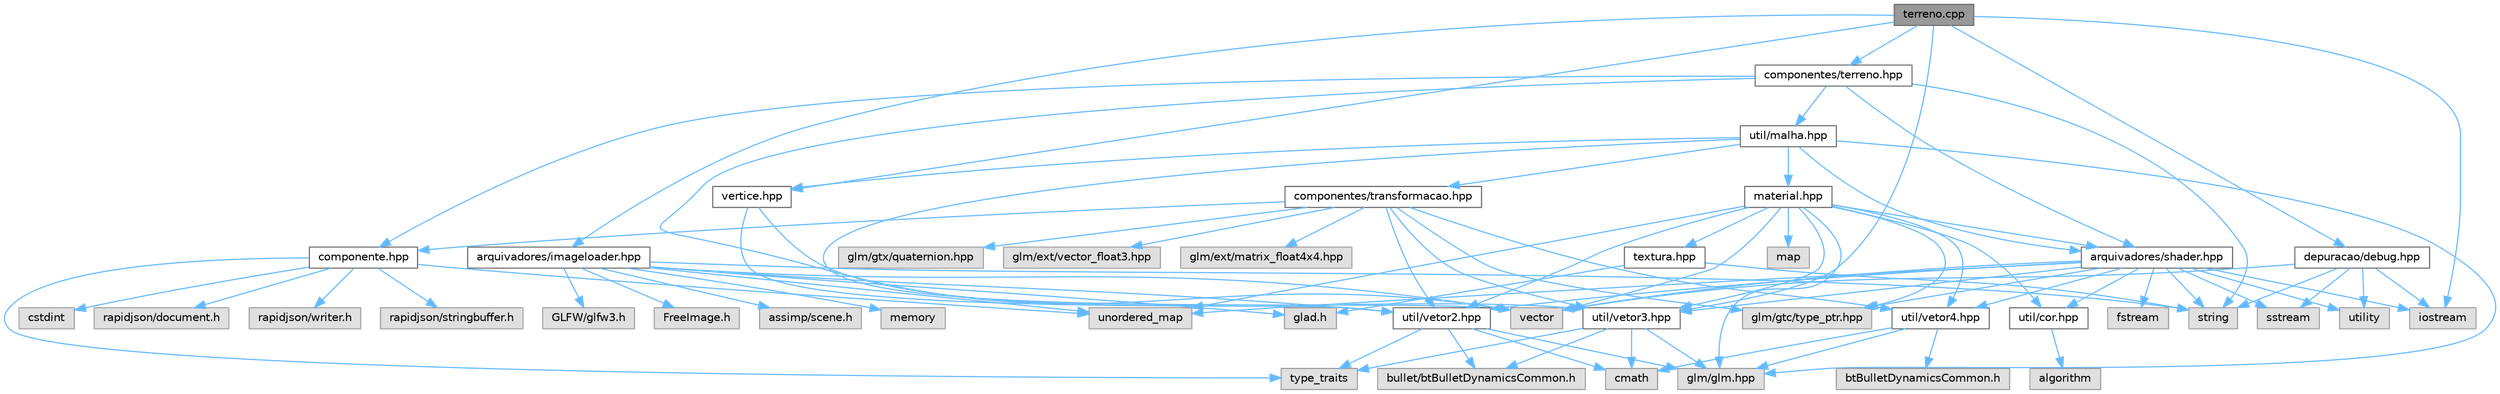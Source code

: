 digraph "terreno.cpp"
{
 // LATEX_PDF_SIZE
  bgcolor="transparent";
  edge [fontname=Helvetica,fontsize=10,labelfontname=Helvetica,labelfontsize=10];
  node [fontname=Helvetica,fontsize=10,shape=box,height=0.2,width=0.4];
  Node1 [id="Node000001",label="terreno.cpp",height=0.2,width=0.4,color="gray40", fillcolor="grey60", style="filled", fontcolor="black",tooltip=" "];
  Node1 -> Node2 [id="edge1_Node000001_Node000002",color="steelblue1",style="solid",tooltip=" "];
  Node2 [id="Node000002",label="componentes/terreno.hpp",height=0.2,width=0.4,color="grey40", fillcolor="white", style="filled",URL="$terreno_8hpp.html",tooltip=" "];
  Node2 -> Node3 [id="edge2_Node000002_Node000003",color="steelblue1",style="solid",tooltip=" "];
  Node3 [id="Node000003",label="vector",height=0.2,width=0.4,color="grey60", fillcolor="#E0E0E0", style="filled",tooltip=" "];
  Node2 -> Node4 [id="edge3_Node000002_Node000004",color="steelblue1",style="solid",tooltip=" "];
  Node4 [id="Node000004",label="string",height=0.2,width=0.4,color="grey60", fillcolor="#E0E0E0", style="filled",tooltip=" "];
  Node2 -> Node5 [id="edge4_Node000002_Node000005",color="steelblue1",style="solid",tooltip=" "];
  Node5 [id="Node000005",label="componente.hpp",height=0.2,width=0.4,color="grey40", fillcolor="white", style="filled",URL="$componente_8hpp.html",tooltip="Estrutura base para componetes."];
  Node5 -> Node6 [id="edge5_Node000005_Node000006",color="steelblue1",style="solid",tooltip=" "];
  Node6 [id="Node000006",label="unordered_map",height=0.2,width=0.4,color="grey60", fillcolor="#E0E0E0", style="filled",tooltip=" "];
  Node5 -> Node7 [id="edge6_Node000005_Node000007",color="steelblue1",style="solid",tooltip=" "];
  Node7 [id="Node000007",label="cstdint",height=0.2,width=0.4,color="grey60", fillcolor="#E0E0E0", style="filled",tooltip=" "];
  Node5 -> Node8 [id="edge7_Node000005_Node000008",color="steelblue1",style="solid",tooltip=" "];
  Node8 [id="Node000008",label="type_traits",height=0.2,width=0.4,color="grey60", fillcolor="#E0E0E0", style="filled",tooltip=" "];
  Node5 -> Node9 [id="edge8_Node000005_Node000009",color="steelblue1",style="solid",tooltip=" "];
  Node9 [id="Node000009",label="rapidjson/document.h",height=0.2,width=0.4,color="grey60", fillcolor="#E0E0E0", style="filled",tooltip=" "];
  Node5 -> Node10 [id="edge9_Node000005_Node000010",color="steelblue1",style="solid",tooltip=" "];
  Node10 [id="Node000010",label="rapidjson/writer.h",height=0.2,width=0.4,color="grey60", fillcolor="#E0E0E0", style="filled",tooltip=" "];
  Node5 -> Node11 [id="edge10_Node000005_Node000011",color="steelblue1",style="solid",tooltip=" "];
  Node11 [id="Node000011",label="rapidjson/stringbuffer.h",height=0.2,width=0.4,color="grey60", fillcolor="#E0E0E0", style="filled",tooltip=" "];
  Node2 -> Node12 [id="edge11_Node000002_Node000012",color="steelblue1",style="solid",tooltip=" "];
  Node12 [id="Node000012",label="util/malha.hpp",height=0.2,width=0.4,color="grey40", fillcolor="white", style="filled",URL="$malha_8hpp.html",tooltip=" "];
  Node12 -> Node3 [id="edge12_Node000012_Node000003",color="steelblue1",style="solid",tooltip=" "];
  Node12 -> Node13 [id="edge13_Node000012_Node000013",color="steelblue1",style="solid",tooltip=" "];
  Node13 [id="Node000013",label="glm/glm.hpp",height=0.2,width=0.4,color="grey60", fillcolor="#E0E0E0", style="filled",tooltip=" "];
  Node12 -> Node14 [id="edge14_Node000012_Node000014",color="steelblue1",style="solid",tooltip=" "];
  Node14 [id="Node000014",label="material.hpp",height=0.2,width=0.4,color="grey40", fillcolor="white", style="filled",URL="$material_8hpp.html",tooltip=" "];
  Node14 -> Node6 [id="edge15_Node000014_Node000006",color="steelblue1",style="solid",tooltip=" "];
  Node14 -> Node3 [id="edge16_Node000014_Node000003",color="steelblue1",style="solid",tooltip=" "];
  Node14 -> Node15 [id="edge17_Node000014_Node000015",color="steelblue1",style="solid",tooltip=" "];
  Node15 [id="Node000015",label="map",height=0.2,width=0.4,color="grey60", fillcolor="#E0E0E0", style="filled",tooltip=" "];
  Node14 -> Node16 [id="edge18_Node000014_Node000016",color="steelblue1",style="solid",tooltip=" "];
  Node16 [id="Node000016",label="arquivadores/shader.hpp",height=0.2,width=0.4,color="grey40", fillcolor="white", style="filled",URL="$shader_8hpp.html",tooltip="Gerencia os shaders GLSL."];
  Node16 -> Node4 [id="edge19_Node000016_Node000004",color="steelblue1",style="solid",tooltip=" "];
  Node16 -> Node17 [id="edge20_Node000016_Node000017",color="steelblue1",style="solid",tooltip=" "];
  Node17 [id="Node000017",label="fstream",height=0.2,width=0.4,color="grey60", fillcolor="#E0E0E0", style="filled",tooltip=" "];
  Node16 -> Node18 [id="edge21_Node000016_Node000018",color="steelblue1",style="solid",tooltip=" "];
  Node18 [id="Node000018",label="sstream",height=0.2,width=0.4,color="grey60", fillcolor="#E0E0E0", style="filled",tooltip=" "];
  Node16 -> Node19 [id="edge22_Node000016_Node000019",color="steelblue1",style="solid",tooltip=" "];
  Node19 [id="Node000019",label="iostream",height=0.2,width=0.4,color="grey60", fillcolor="#E0E0E0", style="filled",tooltip=" "];
  Node16 -> Node3 [id="edge23_Node000016_Node000003",color="steelblue1",style="solid",tooltip=" "];
  Node16 -> Node20 [id="edge24_Node000016_Node000020",color="steelblue1",style="solid",tooltip=" "];
  Node20 [id="Node000020",label="utility",height=0.2,width=0.4,color="grey60", fillcolor="#E0E0E0", style="filled",tooltip=" "];
  Node16 -> Node6 [id="edge25_Node000016_Node000006",color="steelblue1",style="solid",tooltip=" "];
  Node16 -> Node21 [id="edge26_Node000016_Node000021",color="steelblue1",style="solid",tooltip=" "];
  Node21 [id="Node000021",label="glm/gtc/type_ptr.hpp",height=0.2,width=0.4,color="grey60", fillcolor="#E0E0E0", style="filled",tooltip=" "];
  Node16 -> Node22 [id="edge27_Node000016_Node000022",color="steelblue1",style="solid",tooltip=" "];
  Node22 [id="Node000022",label="util/vetor4.hpp",height=0.2,width=0.4,color="grey40", fillcolor="white", style="filled",URL="$vetor4_8hpp.html",tooltip=" "];
  Node22 -> Node23 [id="edge28_Node000022_Node000023",color="steelblue1",style="solid",tooltip=" "];
  Node23 [id="Node000023",label="cmath",height=0.2,width=0.4,color="grey60", fillcolor="#E0E0E0", style="filled",tooltip=" "];
  Node22 -> Node13 [id="edge29_Node000022_Node000013",color="steelblue1",style="solid",tooltip=" "];
  Node22 -> Node24 [id="edge30_Node000022_Node000024",color="steelblue1",style="solid",tooltip=" "];
  Node24 [id="Node000024",label="btBulletDynamicsCommon.h",height=0.2,width=0.4,color="grey60", fillcolor="#E0E0E0", style="filled",tooltip=" "];
  Node16 -> Node25 [id="edge31_Node000016_Node000025",color="steelblue1",style="solid",tooltip=" "];
  Node25 [id="Node000025",label="util/vetor2.hpp",height=0.2,width=0.4,color="grey40", fillcolor="white", style="filled",URL="$vetor2_8hpp.html",tooltip=" "];
  Node25 -> Node23 [id="edge32_Node000025_Node000023",color="steelblue1",style="solid",tooltip=" "];
  Node25 -> Node8 [id="edge33_Node000025_Node000008",color="steelblue1",style="solid",tooltip=" "];
  Node25 -> Node26 [id="edge34_Node000025_Node000026",color="steelblue1",style="solid",tooltip=" "];
  Node26 [id="Node000026",label="bullet/btBulletDynamicsCommon.h",height=0.2,width=0.4,color="grey60", fillcolor="#E0E0E0", style="filled",tooltip=" "];
  Node25 -> Node13 [id="edge35_Node000025_Node000013",color="steelblue1",style="solid",tooltip=" "];
  Node16 -> Node27 [id="edge36_Node000016_Node000027",color="steelblue1",style="solid",tooltip=" "];
  Node27 [id="Node000027",label="util/vetor3.hpp",height=0.2,width=0.4,color="grey40", fillcolor="white", style="filled",URL="$vetor3_8hpp.html",tooltip=" "];
  Node27 -> Node23 [id="edge37_Node000027_Node000023",color="steelblue1",style="solid",tooltip=" "];
  Node27 -> Node8 [id="edge38_Node000027_Node000008",color="steelblue1",style="solid",tooltip=" "];
  Node27 -> Node26 [id="edge39_Node000027_Node000026",color="steelblue1",style="solid",tooltip=" "];
  Node27 -> Node13 [id="edge40_Node000027_Node000013",color="steelblue1",style="solid",tooltip=" "];
  Node16 -> Node28 [id="edge41_Node000016_Node000028",color="steelblue1",style="solid",tooltip=" "];
  Node28 [id="Node000028",label="util/cor.hpp",height=0.2,width=0.4,color="grey40", fillcolor="white", style="filled",URL="$cor_8hpp.html",tooltip=" "];
  Node28 -> Node29 [id="edge42_Node000028_Node000029",color="steelblue1",style="solid",tooltip=" "];
  Node29 [id="Node000029",label="algorithm",height=0.2,width=0.4,color="grey60", fillcolor="#E0E0E0", style="filled",tooltip=" "];
  Node14 -> Node30 [id="edge43_Node000014_Node000030",color="steelblue1",style="solid",tooltip=" "];
  Node30 [id="Node000030",label="textura.hpp",height=0.2,width=0.4,color="grey40", fillcolor="white", style="filled",URL="$textura_8hpp.html",tooltip=" "];
  Node30 -> Node4 [id="edge44_Node000030_Node000004",color="steelblue1",style="solid",tooltip=" "];
  Node30 -> Node31 [id="edge45_Node000030_Node000031",color="steelblue1",style="solid",tooltip=" "];
  Node31 [id="Node000031",label="glad.h",height=0.2,width=0.4,color="grey60", fillcolor="#E0E0E0", style="filled",tooltip=" "];
  Node14 -> Node25 [id="edge46_Node000014_Node000025",color="steelblue1",style="solid",tooltip=" "];
  Node14 -> Node27 [id="edge47_Node000014_Node000027",color="steelblue1",style="solid",tooltip=" "];
  Node14 -> Node22 [id="edge48_Node000014_Node000022",color="steelblue1",style="solid",tooltip=" "];
  Node14 -> Node13 [id="edge49_Node000014_Node000013",color="steelblue1",style="solid",tooltip=" "];
  Node14 -> Node21 [id="edge50_Node000014_Node000021",color="steelblue1",style="solid",tooltip=" "];
  Node14 -> Node28 [id="edge51_Node000014_Node000028",color="steelblue1",style="solid",tooltip=" "];
  Node12 -> Node32 [id="edge52_Node000012_Node000032",color="steelblue1",style="solid",tooltip=" "];
  Node32 [id="Node000032",label="vertice.hpp",height=0.2,width=0.4,color="grey40", fillcolor="white", style="filled",URL="$vertice_8hpp.html",tooltip=" "];
  Node32 -> Node25 [id="edge53_Node000032_Node000025",color="steelblue1",style="solid",tooltip=" "];
  Node32 -> Node27 [id="edge54_Node000032_Node000027",color="steelblue1",style="solid",tooltip=" "];
  Node12 -> Node33 [id="edge55_Node000012_Node000033",color="steelblue1",style="solid",tooltip=" "];
  Node33 [id="Node000033",label="componentes/transformacao.hpp",height=0.2,width=0.4,color="grey40", fillcolor="white", style="filled",URL="$transformacao_8hpp.html",tooltip="Calcula a mtriz de modelo para um objeto 3d qualquer."];
  Node33 -> Node5 [id="edge56_Node000033_Node000005",color="steelblue1",style="solid",tooltip=" "];
  Node33 -> Node25 [id="edge57_Node000033_Node000025",color="steelblue1",style="solid",tooltip=" "];
  Node33 -> Node27 [id="edge58_Node000033_Node000027",color="steelblue1",style="solid",tooltip=" "];
  Node33 -> Node22 [id="edge59_Node000033_Node000022",color="steelblue1",style="solid",tooltip=" "];
  Node33 -> Node34 [id="edge60_Node000033_Node000034",color="steelblue1",style="solid",tooltip=" "];
  Node34 [id="Node000034",label="glm/ext/vector_float3.hpp",height=0.2,width=0.4,color="grey60", fillcolor="#E0E0E0", style="filled",tooltip=" "];
  Node33 -> Node35 [id="edge61_Node000033_Node000035",color="steelblue1",style="solid",tooltip=" "];
  Node35 [id="Node000035",label="glm/ext/matrix_float4x4.hpp",height=0.2,width=0.4,color="grey60", fillcolor="#E0E0E0", style="filled",tooltip=" "];
  Node33 -> Node21 [id="edge62_Node000033_Node000021",color="steelblue1",style="solid",tooltip=" "];
  Node33 -> Node36 [id="edge63_Node000033_Node000036",color="steelblue1",style="solid",tooltip=" "];
  Node36 [id="Node000036",label="glm/gtx/quaternion.hpp",height=0.2,width=0.4,color="grey60", fillcolor="#E0E0E0", style="filled",tooltip=" "];
  Node12 -> Node16 [id="edge64_Node000012_Node000016",color="steelblue1",style="solid",tooltip=" "];
  Node2 -> Node16 [id="edge65_Node000002_Node000016",color="steelblue1",style="solid",tooltip=" "];
  Node1 -> Node37 [id="edge66_Node000001_Node000037",color="steelblue1",style="solid",tooltip=" "];
  Node37 [id="Node000037",label="arquivadores/imageloader.hpp",height=0.2,width=0.4,color="grey40", fillcolor="white", style="filled",URL="$imageloader_8hpp.html",tooltip=" "];
  Node37 -> Node31 [id="edge67_Node000037_Node000031",color="steelblue1",style="solid",tooltip=" "];
  Node37 -> Node38 [id="edge68_Node000037_Node000038",color="steelblue1",style="solid",tooltip=" "];
  Node38 [id="Node000038",label="GLFW/glfw3.h",height=0.2,width=0.4,color="grey60", fillcolor="#E0E0E0", style="filled",tooltip=" "];
  Node37 -> Node4 [id="edge69_Node000037_Node000004",color="steelblue1",style="solid",tooltip=" "];
  Node37 -> Node6 [id="edge70_Node000037_Node000006",color="steelblue1",style="solid",tooltip=" "];
  Node37 -> Node39 [id="edge71_Node000037_Node000039",color="steelblue1",style="solid",tooltip=" "];
  Node39 [id="Node000039",label="FreeImage.h",height=0.2,width=0.4,color="grey60", fillcolor="#E0E0E0", style="filled",tooltip=" "];
  Node37 -> Node40 [id="edge72_Node000037_Node000040",color="steelblue1",style="solid",tooltip=" "];
  Node40 [id="Node000040",label="assimp/scene.h",height=0.2,width=0.4,color="grey60", fillcolor="#E0E0E0", style="filled",tooltip=" "];
  Node37 -> Node3 [id="edge73_Node000037_Node000003",color="steelblue1",style="solid",tooltip=" "];
  Node37 -> Node41 [id="edge74_Node000037_Node000041",color="steelblue1",style="solid",tooltip=" "];
  Node41 [id="Node000041",label="memory",height=0.2,width=0.4,color="grey60", fillcolor="#E0E0E0", style="filled",tooltip=" "];
  Node37 -> Node25 [id="edge75_Node000037_Node000025",color="steelblue1",style="solid",tooltip=" "];
  Node1 -> Node42 [id="edge76_Node000001_Node000042",color="steelblue1",style="solid",tooltip=" "];
  Node42 [id="Node000042",label="depuracao/debug.hpp",height=0.2,width=0.4,color="grey40", fillcolor="white", style="filled",URL="$debug_8hpp.html",tooltip=" "];
  Node42 -> Node3 [id="edge77_Node000042_Node000003",color="steelblue1",style="solid",tooltip=" "];
  Node42 -> Node20 [id="edge78_Node000042_Node000020",color="steelblue1",style="solid",tooltip=" "];
  Node42 -> Node4 [id="edge79_Node000042_Node000004",color="steelblue1",style="solid",tooltip=" "];
  Node42 -> Node19 [id="edge80_Node000042_Node000019",color="steelblue1",style="solid",tooltip=" "];
  Node42 -> Node18 [id="edge81_Node000042_Node000018",color="steelblue1",style="solid",tooltip=" "];
  Node1 -> Node32 [id="edge82_Node000001_Node000032",color="steelblue1",style="solid",tooltip=" "];
  Node1 -> Node27 [id="edge83_Node000001_Node000027",color="steelblue1",style="solid",tooltip=" "];
  Node1 -> Node19 [id="edge84_Node000001_Node000019",color="steelblue1",style="solid",tooltip=" "];
}
